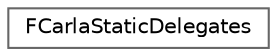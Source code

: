 digraph "类继承关系图"
{
 // INTERACTIVE_SVG=YES
 // LATEX_PDF_SIZE
  bgcolor="transparent";
  edge [fontname=Helvetica,fontsize=10,labelfontname=Helvetica,labelfontsize=10];
  node [fontname=Helvetica,fontsize=10,shape=box,height=0.2,width=0.4];
  rankdir="LR";
  Node0 [id="Node000000",label="FCarlaStaticDelegates",height=0.2,width=0.4,color="grey40", fillcolor="white", style="filled",URL="$d4/db3/classFCarlaStaticDelegates.html",tooltip=" "];
}
